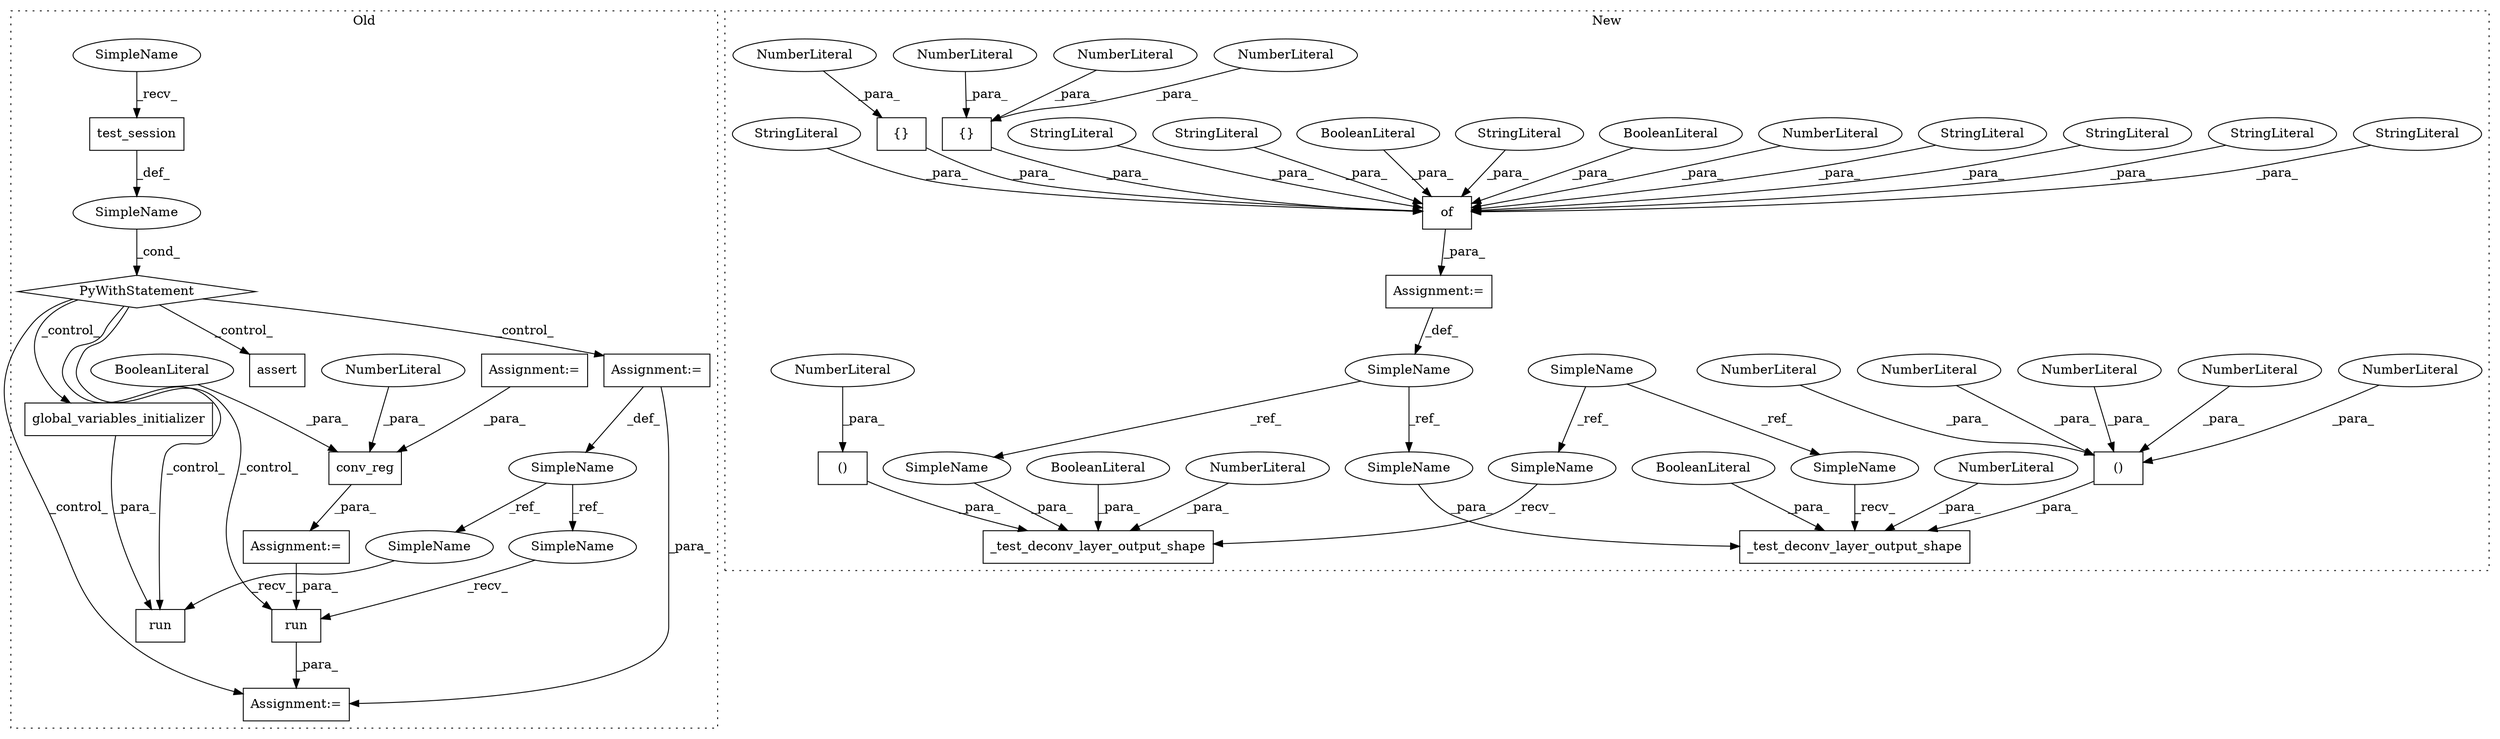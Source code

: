 digraph G {
subgraph cluster0 {
1 [label="run" a="32" s="6591,6607" l="4,1" shape="box"];
3 [label="Assignment:=" a="7" s="6585" l="1" shape="box"];
4 [label="SimpleName" a="42" s="" l="" shape="ellipse"];
5 [label="PyWithStatement" a="104" s="6465,6494" l="10,2" shape="diamond"];
6 [label="test_session" a="32" s="6480" l="14" shape="box"];
7 [label="run" a="32" s="6525,6570" l="4,1" shape="box"];
8 [label="SimpleName" a="42" s="6508" l="4" shape="ellipse"];
12 [label="global_variables_initializer" a="32" s="6540" l="30" shape="box"];
13 [label="Assignment:=" a="7" s="6281" l="1" shape="box"];
14 [label="Assignment:=" a="7" s="6414" l="1" shape="box"];
15 [label="Assignment:=" a="7" s="6508" l="4" shape="box"];
17 [label="assert" a="32" s="6621,6718" l="22,1" shape="box"];
25 [label="conv_reg" a="32" s="6415,6437" l="9,1" shape="box"];
28 [label="BooleanLiteral" a="9" s="6429" l="4" shape="ellipse"];
50 [label="NumberLiteral" a="34" s="6434" l="3" shape="ellipse"];
55 [label="SimpleName" a="42" s="6520" l="4" shape="ellipse"];
56 [label="SimpleName" a="42" s="6586" l="4" shape="ellipse"];
57 [label="SimpleName" a="42" s="6475" l="4" shape="ellipse"];
label = "Old";
style="dotted";
}
subgraph cluster1 {
2 [label="of" a="32" s="6417,6597" l="3,1" shape="box"];
9 [label="StringLiteral" a="45" s="6439" l="13" shape="ellipse"];
10 [label="StringLiteral" a="45" s="6549" l="15" shape="ellipse"];
11 [label="StringLiteral" a="45" s="6496" l="11" shape="ellipse"];
16 [label="StringLiteral" a="45" s="6529" l="11" shape="ellipse"];
18 [label="{}" a="4" s="6488,6494" l="1,1" shape="box"];
19 [label="NumberLiteral" a="34" s="6489" l="1" shape="ellipse"];
20 [label="NumberLiteral" a="34" s="6493" l="1" shape="ellipse"];
21 [label="NumberLiteral" a="34" s="6436" l="2" shape="ellipse"];
22 [label="BooleanLiteral" a="9" s="6508" l="5" shape="ellipse"];
23 [label="StringLiteral" a="45" s="6420" l="15" shape="ellipse"];
24 [label="BooleanLiteral" a="9" s="6524" l="4" shape="ellipse"];
26 [label="StringLiteral" a="45" s="6541" l="7" shape="ellipse"];
27 [label="StringLiteral" a="45" s="6470" l="8" shape="ellipse"];
29 [label="Assignment:=" a="7" s="6412" l="1" shape="box"];
30 [label="{}" a="4" s="6462,6468" l="1,1" shape="box"];
31 [label="NumberLiteral" a="34" s="6491" l="1" shape="ellipse"];
32 [label="NumberLiteral" a="34" s="6467" l="1" shape="ellipse"];
33 [label="StringLiteral" a="45" s="6514" l="9" shape="ellipse"];
34 [label="_test_deconv_layer_output_shape" a="32" s="6609,6727" l="32,1" shape="box"];
35 [label="()" a="106" s="6660" l="61" shape="box"];
36 [label="NumberLiteral" a="34" s="6660" l="1" shape="ellipse"];
37 [label="NumberLiteral" a="34" s="6641" l="1" shape="ellipse"];
38 [label="_test_deconv_layer_output_shape" a="32" s="6739,6858" l="32,1" shape="box"];
39 [label="()" a="106" s="6790" l="61" shape="box"];
40 [label="NumberLiteral" a="34" s="6804" l="2" shape="ellipse"];
41 [label="NumberLiteral" a="34" s="6674" l="2" shape="ellipse"];
42 [label="NumberLiteral" a="34" s="6771" l="1" shape="ellipse"];
43 [label="NumberLiteral" a="34" s="6704" l="2" shape="ellipse"];
44 [label="NumberLiteral" a="34" s="6719" l="2" shape="ellipse"];
45 [label="SimpleName" a="42" s="6339" l="4" shape="ellipse"];
46 [label="BooleanLiteral" a="9" s="6853" l="5" shape="ellipse"];
47 [label="BooleanLiteral" a="9" s="6723" l="4" shape="ellipse"];
48 [label="SimpleName" a="42" s="6401" l="11" shape="ellipse"];
49 [label="NumberLiteral" a="34" s="6689" l="2" shape="ellipse"];
51 [label="SimpleName" a="42" s="6734" l="4" shape="ellipse"];
52 [label="SimpleName" a="42" s="6604" l="4" shape="ellipse"];
53 [label="SimpleName" a="42" s="6773" l="11" shape="ellipse"];
54 [label="SimpleName" a="42" s="6643" l="11" shape="ellipse"];
label = "New";
style="dotted";
}
1 -> 3 [label="_para_"];
2 -> 29 [label="_para_"];
4 -> 5 [label="_cond_"];
5 -> 15 [label="_control_"];
5 -> 12 [label="_control_"];
5 -> 7 [label="_control_"];
5 -> 3 [label="_control_"];
5 -> 17 [label="_control_"];
5 -> 1 [label="_control_"];
6 -> 4 [label="_def_"];
8 -> 56 [label="_ref_"];
8 -> 55 [label="_ref_"];
9 -> 2 [label="_para_"];
10 -> 2 [label="_para_"];
11 -> 2 [label="_para_"];
12 -> 7 [label="_para_"];
13 -> 25 [label="_para_"];
14 -> 1 [label="_para_"];
15 -> 3 [label="_para_"];
15 -> 8 [label="_def_"];
16 -> 2 [label="_para_"];
18 -> 2 [label="_para_"];
19 -> 18 [label="_para_"];
20 -> 18 [label="_para_"];
21 -> 2 [label="_para_"];
22 -> 2 [label="_para_"];
23 -> 2 [label="_para_"];
24 -> 2 [label="_para_"];
25 -> 14 [label="_para_"];
26 -> 2 [label="_para_"];
27 -> 2 [label="_para_"];
28 -> 25 [label="_para_"];
29 -> 48 [label="_def_"];
30 -> 2 [label="_para_"];
31 -> 18 [label="_para_"];
32 -> 30 [label="_para_"];
33 -> 2 [label="_para_"];
35 -> 34 [label="_para_"];
36 -> 35 [label="_para_"];
37 -> 34 [label="_para_"];
39 -> 38 [label="_para_"];
40 -> 39 [label="_para_"];
41 -> 35 [label="_para_"];
42 -> 38 [label="_para_"];
43 -> 35 [label="_para_"];
44 -> 35 [label="_para_"];
45 -> 52 [label="_ref_"];
45 -> 51 [label="_ref_"];
46 -> 38 [label="_para_"];
47 -> 34 [label="_para_"];
48 -> 54 [label="_ref_"];
48 -> 53 [label="_ref_"];
49 -> 35 [label="_para_"];
50 -> 25 [label="_para_"];
51 -> 38 [label="_recv_"];
52 -> 34 [label="_recv_"];
53 -> 38 [label="_para_"];
54 -> 34 [label="_para_"];
55 -> 7 [label="_recv_"];
56 -> 1 [label="_recv_"];
57 -> 6 [label="_recv_"];
}